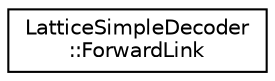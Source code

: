 digraph "Graphical Class Hierarchy"
{
  edge [fontname="Helvetica",fontsize="10",labelfontname="Helvetica",labelfontsize="10"];
  node [fontname="Helvetica",fontsize="10",shape=record];
  rankdir="LR";
  Node0 [label="LatticeSimpleDecoder\l::ForwardLink",height=0.2,width=0.4,color="black", fillcolor="white", style="filled",URL="$structkaldi_1_1LatticeSimpleDecoder_1_1ForwardLink.html"];
}
